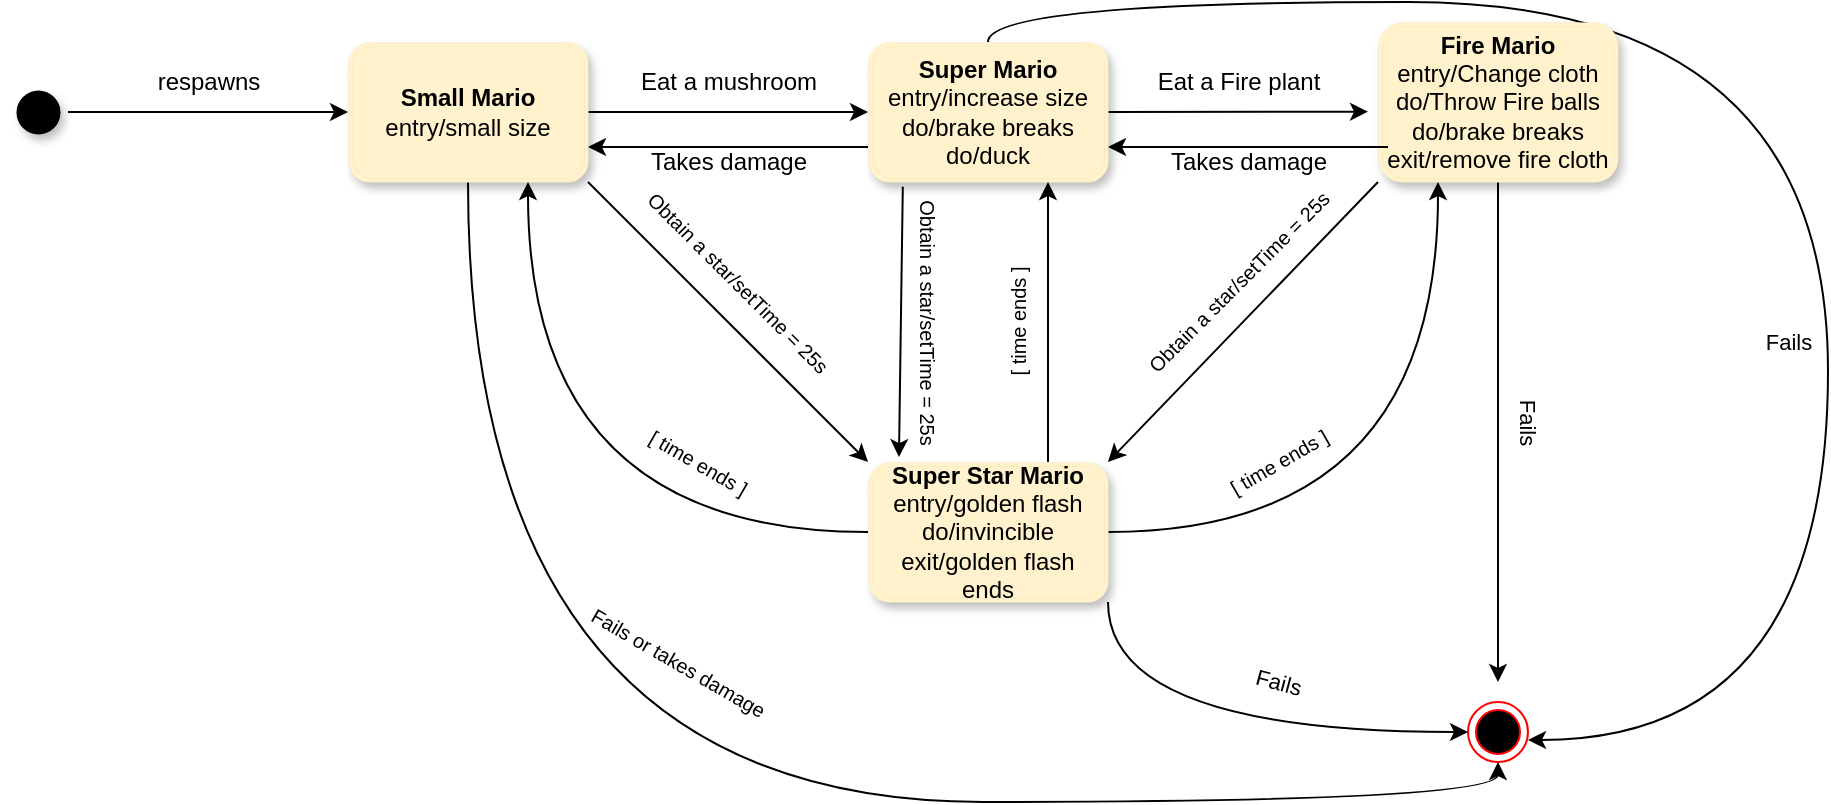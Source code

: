 <mxfile version="15.7.1" type="device"><diagram id="zU6BjYVM3Kk3zo-47T_t" name="Page-1"><mxGraphModel dx="1038" dy="571" grid="1" gridSize="10" guides="1" tooltips="1" connect="1" arrows="1" fold="1" page="1" pageScale="1" pageWidth="850" pageHeight="1100" math="0" shadow="0"><root><mxCell id="0"/><mxCell id="1" parent="0"/><mxCell id="W3KyCgVyBpAks5s_6m50-1" value="" style="ellipse;html=1;shape=endState;fillColor=#000000;strokeColor=#FF0000;" vertex="1" parent="1"><mxGeometry x="880" y="480" width="30" height="30" as="geometry"/></mxCell><mxCell id="W3KyCgVyBpAks5s_6m50-4" style="edgeStyle=orthogonalEdgeStyle;rounded=0;orthogonalLoop=1;jettySize=auto;html=1;exitX=1;exitY=0.5;exitDx=0;exitDy=0;entryX=0;entryY=0.5;entryDx=0;entryDy=0;" edge="1" parent="1" source="W3KyCgVyBpAks5s_6m50-2" target="W3KyCgVyBpAks5s_6m50-3"><mxGeometry relative="1" as="geometry"/></mxCell><mxCell id="W3KyCgVyBpAks5s_6m50-2" value="" style="ellipse;html=1;shape=endState;fillColor=#000000;strokeColor=none;strokeWidth=0;shadow=1;" vertex="1" parent="1"><mxGeometry x="150" y="170" width="30" height="30" as="geometry"/></mxCell><mxCell id="W3KyCgVyBpAks5s_6m50-8" style="edgeStyle=none;rounded=0;orthogonalLoop=1;jettySize=auto;html=1;exitX=1;exitY=0.5;exitDx=0;exitDy=0;entryX=0;entryY=0.5;entryDx=0;entryDy=0;" edge="1" parent="1" source="W3KyCgVyBpAks5s_6m50-3" target="W3KyCgVyBpAks5s_6m50-5"><mxGeometry relative="1" as="geometry"/></mxCell><mxCell id="W3KyCgVyBpAks5s_6m50-21" style="edgeStyle=none;rounded=0;orthogonalLoop=1;jettySize=auto;html=1;exitX=1;exitY=1;exitDx=0;exitDy=0;entryX=0;entryY=0;entryDx=0;entryDy=0;" edge="1" parent="1" source="W3KyCgVyBpAks5s_6m50-3" target="W3KyCgVyBpAks5s_6m50-18"><mxGeometry relative="1" as="geometry"/></mxCell><mxCell id="W3KyCgVyBpAks5s_6m50-30" style="edgeStyle=orthogonalEdgeStyle;curved=1;rounded=0;orthogonalLoop=1;jettySize=auto;html=1;exitX=0.5;exitY=1;exitDx=0;exitDy=0;entryX=0.5;entryY=1;entryDx=0;entryDy=0;" edge="1" parent="1" source="W3KyCgVyBpAks5s_6m50-3" target="W3KyCgVyBpAks5s_6m50-1"><mxGeometry relative="1" as="geometry"><mxPoint x="790" y="550" as="targetPoint"/></mxGeometry></mxCell><mxCell id="W3KyCgVyBpAks5s_6m50-3" value="Small Mario&lt;br&gt;&lt;span style=&quot;font-weight: normal&quot;&gt;entry/small size&lt;/span&gt;" style="shape=ext;double=1;rounded=1;whiteSpace=wrap;html=1;shadow=1;strokeColor=#d6b656;strokeWidth=0;fillColor=#fff2cc;fontStyle=1" vertex="1" parent="1"><mxGeometry x="320" y="150" width="120" height="70" as="geometry"/></mxCell><mxCell id="W3KyCgVyBpAks5s_6m50-22" style="edgeStyle=none;rounded=0;orthogonalLoop=1;jettySize=auto;html=1;exitX=0.145;exitY=1.033;exitDx=0;exitDy=0;exitPerimeter=0;entryX=0.129;entryY=-0.035;entryDx=0;entryDy=0;entryPerimeter=0;" edge="1" parent="1" source="W3KyCgVyBpAks5s_6m50-5" target="W3KyCgVyBpAks5s_6m50-18"><mxGeometry relative="1" as="geometry"/></mxCell><mxCell id="W3KyCgVyBpAks5s_6m50-33" style="edgeStyle=orthogonalEdgeStyle;curved=1;rounded=0;orthogonalLoop=1;jettySize=auto;html=1;exitX=0.5;exitY=0;exitDx=0;exitDy=0;" edge="1" parent="1" source="W3KyCgVyBpAks5s_6m50-5"><mxGeometry relative="1" as="geometry"><mxPoint x="910" y="499" as="targetPoint"/><Array as="points"><mxPoint x="640" y="130"/><mxPoint x="1060" y="130"/><mxPoint x="1060" y="499"/></Array></mxGeometry></mxCell><mxCell id="W3KyCgVyBpAks5s_6m50-45" style="edgeStyle=orthogonalEdgeStyle;curved=1;rounded=0;orthogonalLoop=1;jettySize=auto;html=1;exitX=0;exitY=0.75;exitDx=0;exitDy=0;entryX=1;entryY=0.75;entryDx=0;entryDy=0;fontSize=10;" edge="1" parent="1" source="W3KyCgVyBpAks5s_6m50-5" target="W3KyCgVyBpAks5s_6m50-3"><mxGeometry relative="1" as="geometry"/></mxCell><mxCell id="W3KyCgVyBpAks5s_6m50-55" style="edgeStyle=none;rounded=0;orthogonalLoop=1;jettySize=auto;html=1;exitX=1;exitY=0.5;exitDx=0;exitDy=0;fontSize=11;" edge="1" parent="1" source="W3KyCgVyBpAks5s_6m50-5"><mxGeometry relative="1" as="geometry"><mxPoint x="830" y="184.833" as="targetPoint"/></mxGeometry></mxCell><mxCell id="W3KyCgVyBpAks5s_6m50-5" value="&lt;b&gt;Super Mario&lt;/b&gt;&lt;br&gt;entry/increase size&lt;br&gt;do/brake breaks&lt;br&gt;do/duck" style="shape=ext;double=1;rounded=1;whiteSpace=wrap;html=1;shadow=1;strokeColor=#d6b656;strokeWidth=0;fillColor=#fff2cc;" vertex="1" parent="1"><mxGeometry x="580" y="150" width="120" height="70" as="geometry"/></mxCell><mxCell id="W3KyCgVyBpAks5s_6m50-20" style="edgeStyle=none;rounded=0;orthogonalLoop=1;jettySize=auto;html=1;exitX=0.5;exitY=1;exitDx=0;exitDy=0;" edge="1" parent="1" source="W3KyCgVyBpAks5s_6m50-6"><mxGeometry relative="1" as="geometry"><mxPoint x="895" y="470" as="targetPoint"/></mxGeometry></mxCell><mxCell id="W3KyCgVyBpAks5s_6m50-23" style="edgeStyle=none;rounded=0;orthogonalLoop=1;jettySize=auto;html=1;exitX=0;exitY=1;exitDx=0;exitDy=0;entryX=1;entryY=0;entryDx=0;entryDy=0;" edge="1" parent="1" source="W3KyCgVyBpAks5s_6m50-6" target="W3KyCgVyBpAks5s_6m50-18"><mxGeometry relative="1" as="geometry"><mxPoint x="750" y="330" as="targetPoint"/></mxGeometry></mxCell><mxCell id="W3KyCgVyBpAks5s_6m50-6" value="&lt;b&gt;Fire Mario&lt;/b&gt;&lt;br&gt;entry/Change cloth&lt;br&gt;do/Throw Fire balls&lt;br&gt;do/brake breaks&lt;br&gt;exit/remove fire cloth" style="shape=ext;double=1;rounded=1;whiteSpace=wrap;html=1;shadow=1;strokeColor=#d6b656;strokeWidth=0;fillColor=#fff2cc;" vertex="1" parent="1"><mxGeometry x="835" y="140" width="120" height="80" as="geometry"/></mxCell><mxCell id="W3KyCgVyBpAks5s_6m50-15" value="Eat a mushroom" style="text;html=1;align=center;verticalAlign=middle;resizable=0;points=[];autosize=1;strokeColor=none;fillColor=none;" vertex="1" parent="1"><mxGeometry x="460" y="160" width="100" height="20" as="geometry"/></mxCell><mxCell id="W3KyCgVyBpAks5s_6m50-16" value="Eat a Fire plant" style="text;html=1;align=center;verticalAlign=middle;resizable=0;points=[];autosize=1;strokeColor=none;fillColor=none;rotation=0;" vertex="1" parent="1"><mxGeometry x="720" y="160" width="90" height="20" as="geometry"/></mxCell><mxCell id="W3KyCgVyBpAks5s_6m50-24" style="edgeStyle=orthogonalEdgeStyle;rounded=0;orthogonalLoop=1;jettySize=auto;html=1;exitX=1;exitY=0.5;exitDx=0;exitDy=0;entryX=0.25;entryY=1;entryDx=0;entryDy=0;curved=1;" edge="1" parent="1" source="W3KyCgVyBpAks5s_6m50-18" target="W3KyCgVyBpAks5s_6m50-6"><mxGeometry relative="1" as="geometry"/></mxCell><mxCell id="W3KyCgVyBpAks5s_6m50-25" style="edgeStyle=orthogonalEdgeStyle;curved=1;rounded=0;orthogonalLoop=1;jettySize=auto;html=1;exitX=0;exitY=0.5;exitDx=0;exitDy=0;entryX=0.75;entryY=1;entryDx=0;entryDy=0;" edge="1" parent="1" source="W3KyCgVyBpAks5s_6m50-18" target="W3KyCgVyBpAks5s_6m50-3"><mxGeometry relative="1" as="geometry"/></mxCell><mxCell id="W3KyCgVyBpAks5s_6m50-26" style="edgeStyle=orthogonalEdgeStyle;curved=1;rounded=0;orthogonalLoop=1;jettySize=auto;html=1;exitX=0.75;exitY=0;exitDx=0;exitDy=0;entryX=0.75;entryY=1;entryDx=0;entryDy=0;" edge="1" parent="1" source="W3KyCgVyBpAks5s_6m50-18" target="W3KyCgVyBpAks5s_6m50-5"><mxGeometry relative="1" as="geometry"/></mxCell><mxCell id="W3KyCgVyBpAks5s_6m50-28" style="edgeStyle=orthogonalEdgeStyle;curved=1;rounded=0;orthogonalLoop=1;jettySize=auto;html=1;exitX=1;exitY=1;exitDx=0;exitDy=0;entryX=0;entryY=0.5;entryDx=0;entryDy=0;" edge="1" parent="1" source="W3KyCgVyBpAks5s_6m50-18" target="W3KyCgVyBpAks5s_6m50-1"><mxGeometry relative="1" as="geometry"/></mxCell><mxCell id="W3KyCgVyBpAks5s_6m50-18" value="&lt;b&gt;Super Star Mario&lt;/b&gt;&lt;br&gt;entry/golden flash&lt;br&gt;do/invincible&lt;br&gt;exit/golden flash ends" style="shape=ext;double=1;rounded=1;whiteSpace=wrap;html=1;shadow=1;strokeColor=#d6b656;strokeWidth=0;fillColor=#fff2cc;" vertex="1" parent="1"><mxGeometry x="580" y="360" width="120" height="70" as="geometry"/></mxCell><mxCell id="W3KyCgVyBpAks5s_6m50-36" value="Obtain a star/setTime = 25s" style="text;html=1;align=center;verticalAlign=middle;resizable=0;points=[];autosize=1;strokeColor=none;fillColor=none;rotation=90;fontSize=10;" vertex="1" parent="1"><mxGeometry x="535" y="280" width="150" height="20" as="geometry"/></mxCell><mxCell id="W3KyCgVyBpAks5s_6m50-40" value="Obtain a star/setTime = 25s" style="text;html=1;align=center;verticalAlign=middle;resizable=0;points=[];autosize=1;strokeColor=none;fillColor=none;rotation=45;fontSize=10;" vertex="1" parent="1"><mxGeometry x="440" y="260" width="150" height="20" as="geometry"/></mxCell><mxCell id="W3KyCgVyBpAks5s_6m50-41" value="Obtain a star/setTime = 25s" style="text;html=1;align=center;verticalAlign=middle;resizable=0;points=[];autosize=1;strokeColor=none;fillColor=none;rotation=-45;fontSize=10;" vertex="1" parent="1"><mxGeometry x="690" y="260" width="150" height="20" as="geometry"/></mxCell><mxCell id="W3KyCgVyBpAks5s_6m50-42" value="[ time ends ]" style="text;html=1;align=center;verticalAlign=middle;resizable=0;points=[];autosize=1;strokeColor=none;fillColor=none;rotation=-90;fontSize=10;" vertex="1" parent="1"><mxGeometry x="620" y="280" width="70" height="20" as="geometry"/></mxCell><mxCell id="W3KyCgVyBpAks5s_6m50-43" value="[ time ends ]" style="text;html=1;align=center;verticalAlign=middle;resizable=0;points=[];autosize=1;strokeColor=none;fillColor=none;rotation=-30;fontSize=10;" vertex="1" parent="1"><mxGeometry x="750" y="350" width="70" height="20" as="geometry"/></mxCell><mxCell id="W3KyCgVyBpAks5s_6m50-44" value="[ time ends ]" style="text;html=1;align=center;verticalAlign=middle;resizable=0;points=[];autosize=1;strokeColor=none;fillColor=none;rotation=30;fontSize=10;" vertex="1" parent="1"><mxGeometry x="460" y="350" width="70" height="20" as="geometry"/></mxCell><mxCell id="W3KyCgVyBpAks5s_6m50-46" value="Takes damage" style="text;html=1;align=center;verticalAlign=middle;resizable=0;points=[];autosize=1;strokeColor=none;fillColor=none;" vertex="1" parent="1"><mxGeometry x="465" y="200" width="90" height="20" as="geometry"/></mxCell><mxCell id="W3KyCgVyBpAks5s_6m50-48" style="edgeStyle=orthogonalEdgeStyle;curved=1;rounded=0;orthogonalLoop=1;jettySize=auto;html=1;exitX=0;exitY=0.75;exitDx=0;exitDy=0;entryX=1;entryY=0.75;entryDx=0;entryDy=0;fontSize=10;" edge="1" parent="1"><mxGeometry relative="1" as="geometry"><mxPoint x="840" y="202.5" as="sourcePoint"/><mxPoint x="700" y="202.5" as="targetPoint"/></mxGeometry></mxCell><mxCell id="W3KyCgVyBpAks5s_6m50-49" value="Takes damage" style="text;html=1;align=center;verticalAlign=middle;resizable=0;points=[];autosize=1;strokeColor=none;fillColor=none;" vertex="1" parent="1"><mxGeometry x="725" y="200" width="90" height="20" as="geometry"/></mxCell><mxCell id="W3KyCgVyBpAks5s_6m50-50" value="respawns" style="text;html=1;align=center;verticalAlign=middle;resizable=0;points=[];autosize=1;strokeColor=none;fillColor=none;" vertex="1" parent="1"><mxGeometry x="215" y="160" width="70" height="20" as="geometry"/></mxCell><mxCell id="W3KyCgVyBpAks5s_6m50-51" value="Fails or takes damage" style="text;html=1;align=center;verticalAlign=middle;resizable=0;points=[];autosize=1;strokeColor=none;fillColor=none;rotation=30;fontSize=10;" vertex="1" parent="1"><mxGeometry x="425" y="450" width="120" height="20" as="geometry"/></mxCell><mxCell id="W3KyCgVyBpAks5s_6m50-52" value="Fails" style="text;html=1;align=center;verticalAlign=middle;resizable=0;points=[];autosize=1;strokeColor=none;fillColor=none;rotation=15;fontSize=11;" vertex="1" parent="1"><mxGeometry x="765" y="460" width="40" height="20" as="geometry"/></mxCell><mxCell id="W3KyCgVyBpAks5s_6m50-53" value="Fails" style="text;html=1;align=center;verticalAlign=middle;resizable=0;points=[];autosize=1;strokeColor=none;fillColor=none;rotation=0;fontSize=11;" vertex="1" parent="1"><mxGeometry x="1020" y="290" width="40" height="20" as="geometry"/></mxCell><mxCell id="W3KyCgVyBpAks5s_6m50-54" value="Fails" style="text;html=1;align=center;verticalAlign=middle;resizable=0;points=[];autosize=1;strokeColor=none;fillColor=none;rotation=90;fontSize=11;" vertex="1" parent="1"><mxGeometry x="890" y="330" width="40" height="20" as="geometry"/></mxCell></root></mxGraphModel></diagram></mxfile>